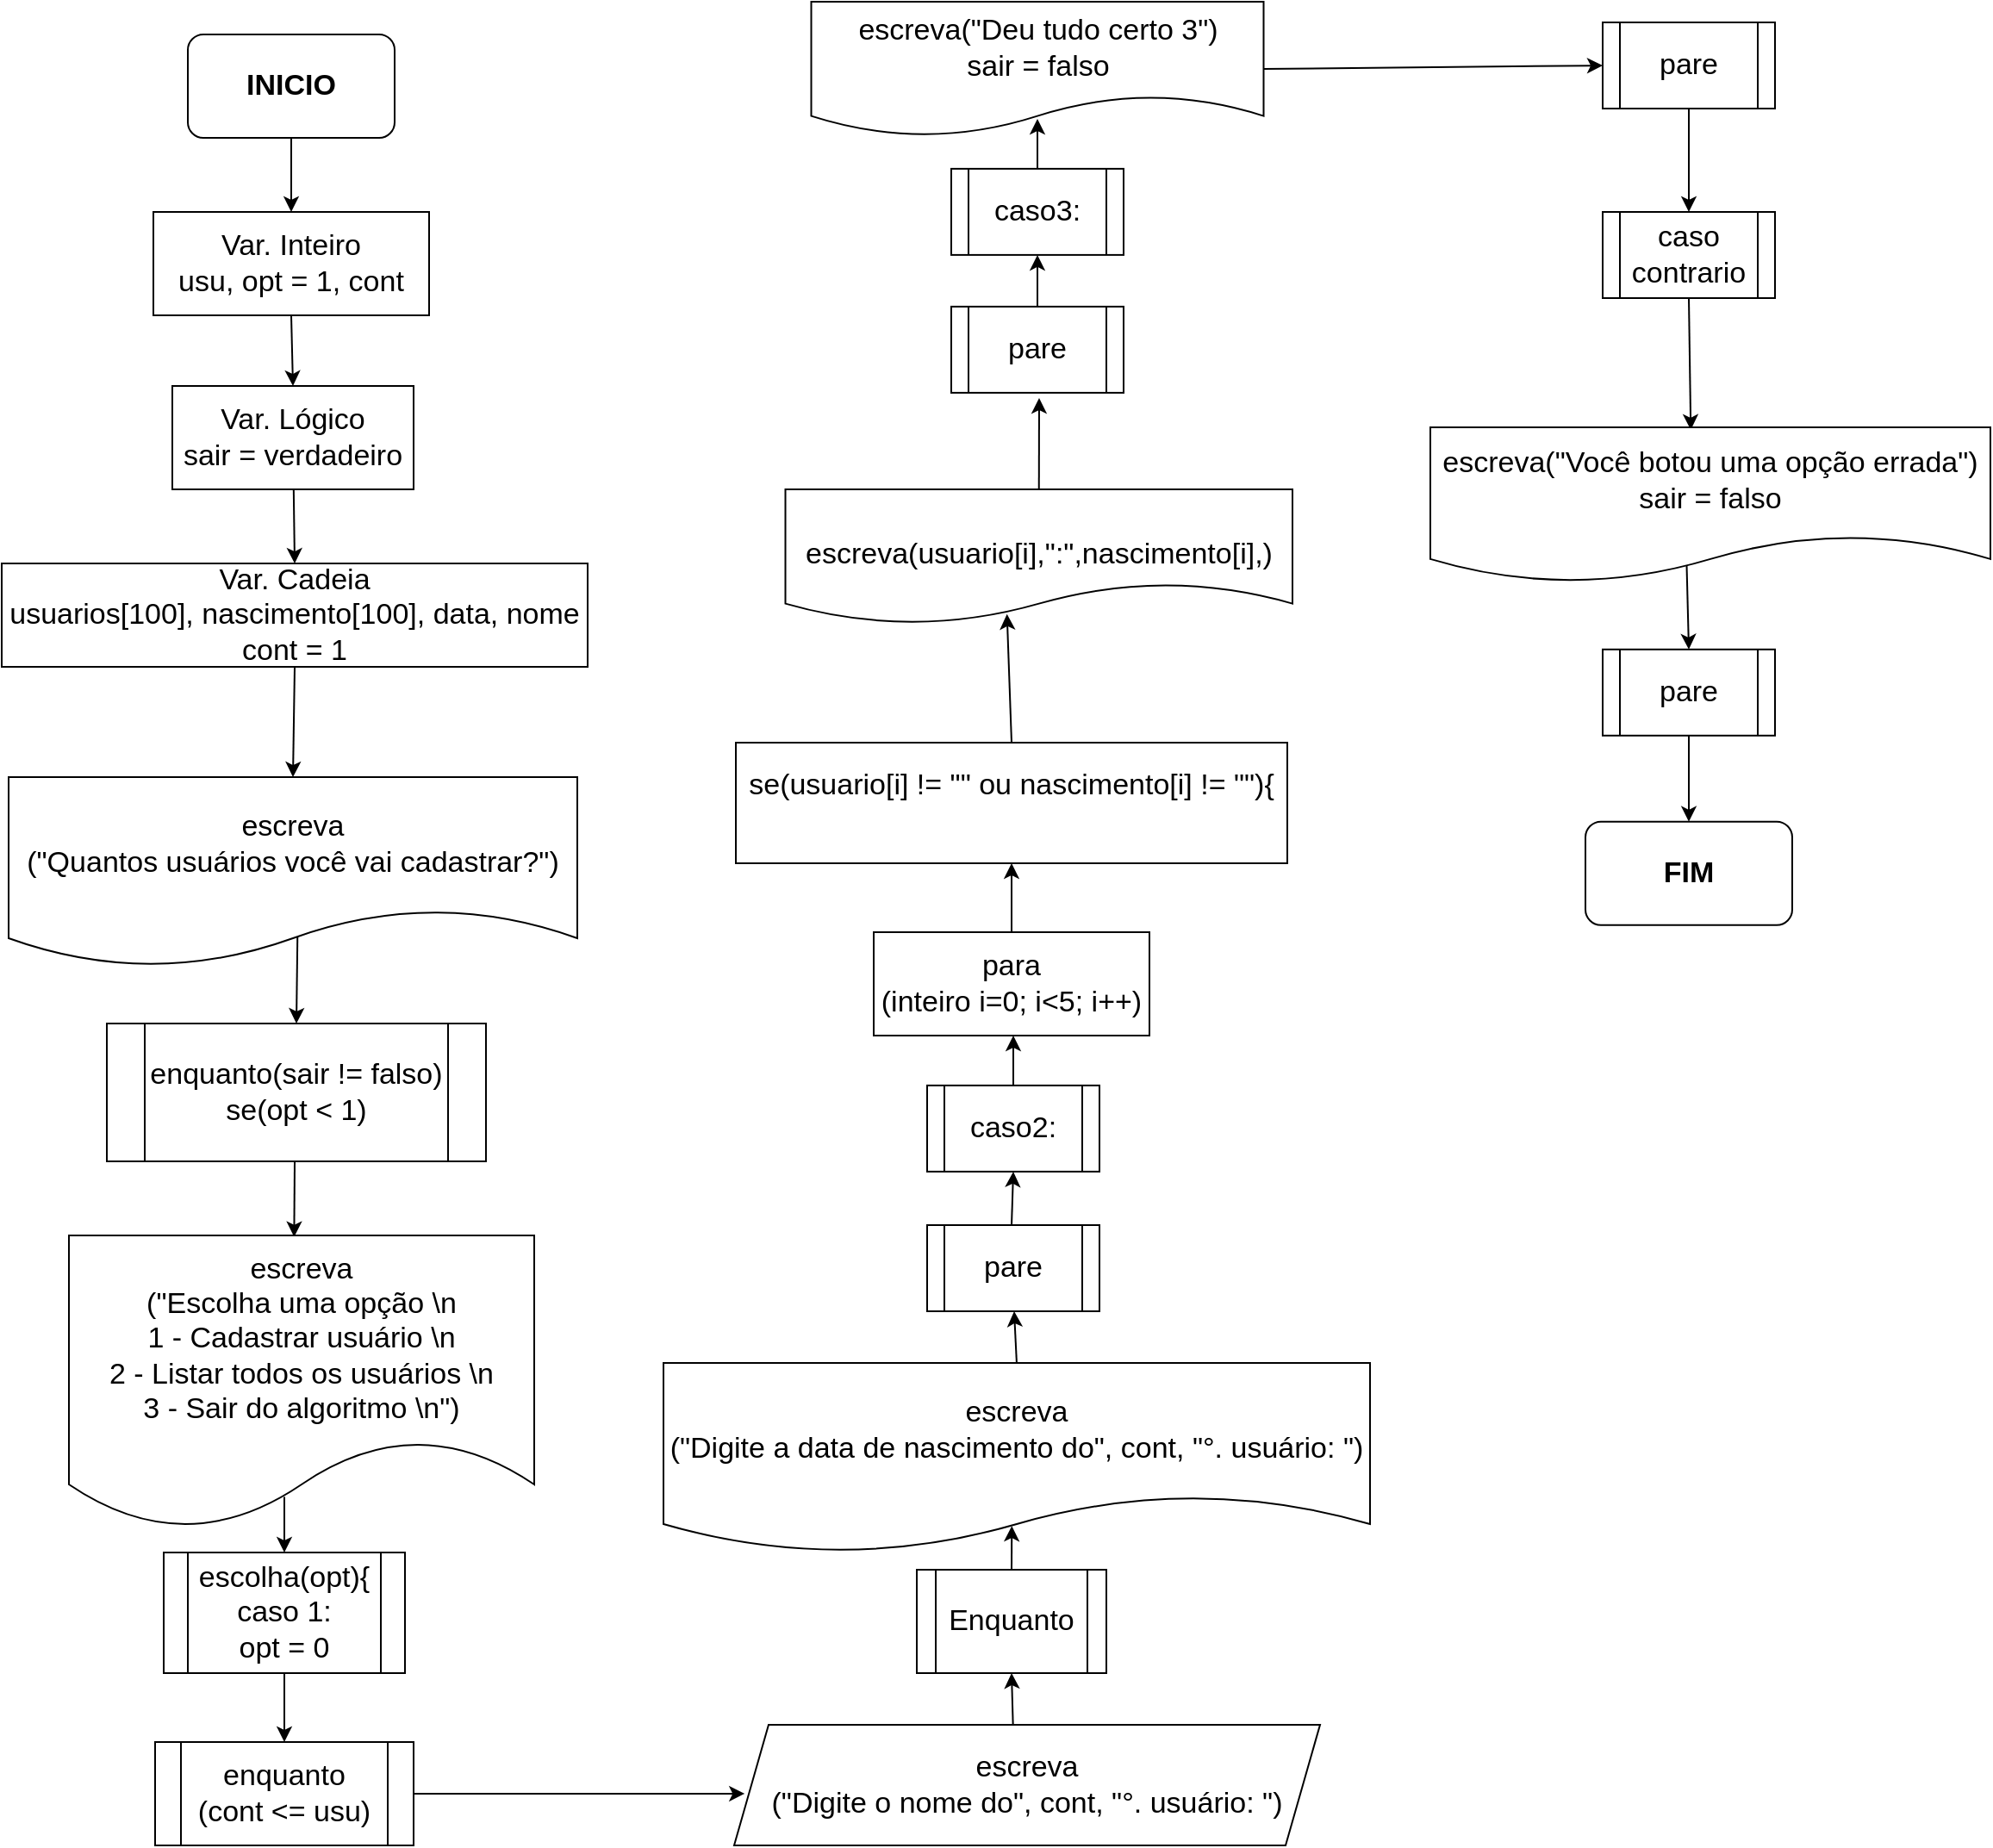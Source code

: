 <mxfile version="18.2.1" type="github"><diagram id="xAZqlchbeGkuY3kcdyr8" name="Page-1"><mxGraphModel dx="1781" dy="1057" grid="1" gridSize="10" guides="1" tooltips="1" connect="1" arrows="1" fold="1" page="1" pageScale="1" pageWidth="827" pageHeight="1169" math="0" shadow="0"><root><mxCell id="0"/><mxCell id="1" parent="0"/><mxCell id="wHqq88updxh3F7qchBSi-3" style="edgeStyle=none;rounded=0;orthogonalLoop=1;jettySize=auto;html=1;exitX=0.5;exitY=1;exitDx=0;exitDy=0;entryX=0.5;entryY=0;entryDx=0;entryDy=0;fontSize=17;" parent="1" source="wHqq88updxh3F7qchBSi-1" target="wHqq88updxh3F7qchBSi-2" edge="1"><mxGeometry relative="1" as="geometry"/></mxCell><mxCell id="wHqq88updxh3F7qchBSi-1" value="&lt;b&gt;&lt;font style=&quot;font-size: 17px;&quot;&gt;INICIO&lt;/font&gt;&lt;/b&gt;" style="rounded=1;whiteSpace=wrap;html=1;" parent="1" vertex="1"><mxGeometry x="329" y="19" width="120" height="60" as="geometry"/></mxCell><mxCell id="HR0L3KFzo6eZk_Sy38tz-16" style="edgeStyle=none;rounded=0;orthogonalLoop=1;jettySize=auto;html=1;exitX=0.5;exitY=1;exitDx=0;exitDy=0;entryX=0.5;entryY=0;entryDx=0;entryDy=0;" edge="1" parent="1" source="wHqq88updxh3F7qchBSi-2" target="wHqq88updxh3F7qchBSi-5"><mxGeometry relative="1" as="geometry"/></mxCell><mxCell id="wHqq88updxh3F7qchBSi-2" value="Var. Inteiro&lt;br&gt;usu, opt = 1, cont" style="rounded=0;whiteSpace=wrap;html=1;fontSize=17;" parent="1" vertex="1"><mxGeometry x="309" y="122" width="160" height="60" as="geometry"/></mxCell><mxCell id="wHqq88updxh3F7qchBSi-5" value="Var.&amp;nbsp;Lógico&lt;br&gt;sair = verdadeiro" style="rounded=0;whiteSpace=wrap;html=1;fontSize=17;" parent="1" vertex="1"><mxGeometry x="320" y="223" width="140" height="60" as="geometry"/></mxCell><mxCell id="wHqq88updxh3F7qchBSi-6" style="edgeStyle=none;rounded=0;orthogonalLoop=1;jettySize=auto;html=1;entryX=0.5;entryY=0;entryDx=0;entryDy=0;fontSize=17;" parent="1" source="wHqq88updxh3F7qchBSi-5" edge="1"><mxGeometry relative="1" as="geometry"><mxPoint x="394" y="283" as="sourcePoint"/><mxPoint x="391.0" y="326" as="targetPoint"/></mxGeometry></mxCell><mxCell id="wHqq88updxh3F7qchBSi-9" style="edgeStyle=none;rounded=0;orthogonalLoop=1;jettySize=auto;html=1;exitX=0.5;exitY=1;exitDx=0;exitDy=0;entryX=0.5;entryY=0;entryDx=0;entryDy=0;fontSize=17;" parent="1" source="wHqq88updxh3F7qchBSi-7" target="HR0L3KFzo6eZk_Sy38tz-2" edge="1"><mxGeometry relative="1" as="geometry"><mxPoint x="391" y="430" as="targetPoint"/></mxGeometry></mxCell><mxCell id="wHqq88updxh3F7qchBSi-7" value="Var.&amp;nbsp;Cadeia&lt;br&gt;usuarios[100], nascimento[100], data, nome&lt;br&gt;cont = 1" style="rounded=0;whiteSpace=wrap;html=1;fontSize=17;" parent="1" vertex="1"><mxGeometry x="221" y="326" width="340" height="60" as="geometry"/></mxCell><mxCell id="wHqq88updxh3F7qchBSi-11" style="edgeStyle=none;rounded=0;orthogonalLoop=1;jettySize=auto;html=1;exitX=0.508;exitY=0.832;exitDx=0;exitDy=0;entryX=0.5;entryY=0;entryDx=0;entryDy=0;fontSize=17;exitPerimeter=0;" parent="1" source="HR0L3KFzo6eZk_Sy38tz-2" target="wHqq88updxh3F7qchBSi-10" edge="1"><mxGeometry relative="1" as="geometry"><mxPoint x="391" y="630" as="sourcePoint"/></mxGeometry></mxCell><mxCell id="HR0L3KFzo6eZk_Sy38tz-4" style="edgeStyle=none;rounded=0;orthogonalLoop=1;jettySize=auto;html=1;exitX=0.5;exitY=1;exitDx=0;exitDy=0;entryX=0.484;entryY=0.005;entryDx=0;entryDy=0;entryPerimeter=0;" edge="1" parent="1" target="HR0L3KFzo6eZk_Sy38tz-3"><mxGeometry relative="1" as="geometry"><mxPoint x="391" y="673" as="sourcePoint"/><mxPoint x="391" y="720" as="targetPoint"/></mxGeometry></mxCell><mxCell id="wHqq88updxh3F7qchBSi-10" value="enquanto(sair != falso)&lt;br&gt;se(opt &amp;lt; 1)" style="shape=process;whiteSpace=wrap;html=1;backgroundOutline=1;fontSize=17;" parent="1" vertex="1"><mxGeometry x="282" y="593" width="220" height="80" as="geometry"/></mxCell><mxCell id="wHqq88updxh3F7qchBSi-14" style="edgeStyle=none;rounded=0;orthogonalLoop=1;jettySize=auto;html=1;entryX=0.5;entryY=0;entryDx=0;entryDy=0;fontSize=17;exitX=0.463;exitY=0.893;exitDx=0;exitDy=0;exitPerimeter=0;" parent="1" target="wHqq88updxh3F7qchBSi-16" edge="1" source="HR0L3KFzo6eZk_Sy38tz-3"><mxGeometry relative="1" as="geometry"><mxPoint x="385" y="870" as="sourcePoint"/></mxGeometry></mxCell><mxCell id="wHqq88updxh3F7qchBSi-16" value="escolha(opt){ caso 1:&lt;br&gt;opt = 0" style="shape=process;whiteSpace=wrap;html=1;backgroundOutline=1;fontSize=17;" parent="1" vertex="1"><mxGeometry x="315" y="900" width="140" height="70" as="geometry"/></mxCell><mxCell id="wHqq88updxh3F7qchBSi-17" style="edgeStyle=none;rounded=0;orthogonalLoop=1;jettySize=auto;html=1;entryX=0.5;entryY=0;entryDx=0;entryDy=0;fontSize=17;exitX=0.5;exitY=1;exitDx=0;exitDy=0;" parent="1" source="wHqq88updxh3F7qchBSi-16" target="wHqq88updxh3F7qchBSi-18" edge="1"><mxGeometry relative="1" as="geometry"><mxPoint x="410" y="980" as="sourcePoint"/></mxGeometry></mxCell><mxCell id="wHqq88updxh3F7qchBSi-24" style="edgeStyle=none;rounded=0;orthogonalLoop=1;jettySize=auto;html=1;exitX=1;exitY=0.5;exitDx=0;exitDy=0;fontSize=17;entryX=0.018;entryY=0.571;entryDx=0;entryDy=0;entryPerimeter=0;" parent="1" source="wHqq88updxh3F7qchBSi-18" target="wHqq88updxh3F7qchBSi-25" edge="1"><mxGeometry relative="1" as="geometry"><mxPoint x="569.738" y="1041.677" as="targetPoint"/></mxGeometry></mxCell><mxCell id="wHqq88updxh3F7qchBSi-18" value="enquanto&lt;br&gt;(cont &amp;lt;= usu)" style="shape=process;whiteSpace=wrap;html=1;backgroundOutline=1;fontSize=17;" parent="1" vertex="1"><mxGeometry x="310" y="1010" width="150" height="60" as="geometry"/></mxCell><mxCell id="wHqq88updxh3F7qchBSi-27" style="edgeStyle=none;rounded=0;orthogonalLoop=1;jettySize=auto;html=1;exitX=0.476;exitY=0.003;exitDx=0;exitDy=0;entryX=0.5;entryY=1;entryDx=0;entryDy=0;fontSize=17;exitPerimeter=0;" parent="1" source="wHqq88updxh3F7qchBSi-25" target="wHqq88updxh3F7qchBSi-26" edge="1"><mxGeometry relative="1" as="geometry"/></mxCell><mxCell id="wHqq88updxh3F7qchBSi-25" value="escreva&lt;br&gt;(&quot;Digite o nome do&quot;, cont, &quot;&lt;span style=&quot;background-color: initial;&quot;&gt;°.&amp;nbsp;&lt;/span&gt;&lt;span style=&quot;color: rgba(0, 0, 0, 0); font-family: monospace; font-size: 0px; text-align: start;&quot;&gt;3CmxGraphModel%3E%3Croot%3E%3CmxCell%20id%3D%220%22%2F%3E%3CmxCell%20id%3D%221%22%20parent%3D%220%22%2F%3E%3CmxCell%20id%3D%222%22%20value%3D%22Enquanto%22%20style%3D%22shape%3Dprocess%3BwhiteSpace%3Dwrap%3Bhtml%3D1%3BbackgroundOutline%3D1%3BfontSize%3D17%3B%22%20vertex%3D%221%22%20parent%3D%221%22%3E%3CmxGeometry%20x%3D%22333.5%22%20y%3D%221000%22%20width%3D%22171%22%20height%3D%2280%22%20as%3D%22geometry%22%2F%3E%3C%2FmxCell%3E%3C%2Froot%3E%3C%2FmxGraphMod&lt;/span&gt;usuário: &quot;)" style="shape=parallelogram;perimeter=parallelogramPerimeter;whiteSpace=wrap;html=1;fixedSize=1;fontSize=17;" parent="1" vertex="1"><mxGeometry x="646" y="1000" width="340" height="70" as="geometry"/></mxCell><mxCell id="wHqq88updxh3F7qchBSi-30" style="edgeStyle=none;rounded=0;orthogonalLoop=1;jettySize=auto;html=1;exitX=0.5;exitY=0;exitDx=0;exitDy=0;entryX=0.493;entryY=0.86;entryDx=0;entryDy=0;entryPerimeter=0;fontSize=17;" parent="1" source="wHqq88updxh3F7qchBSi-26" edge="1" target="HR0L3KFzo6eZk_Sy38tz-5"><mxGeometry relative="1" as="geometry"><mxPoint x="805.887" y="861.33" as="targetPoint"/></mxGeometry></mxCell><mxCell id="wHqq88updxh3F7qchBSi-26" value="Enquanto" style="shape=process;whiteSpace=wrap;html=1;backgroundOutline=1;fontSize=17;" parent="1" vertex="1"><mxGeometry x="752" y="910" width="110" height="60" as="geometry"/></mxCell><mxCell id="wHqq88updxh3F7qchBSi-28" style="edgeStyle=none;rounded=0;orthogonalLoop=1;jettySize=auto;html=1;exitX=0.534;exitY=0.015;exitDx=0;exitDy=0;entryX=0.5;entryY=1;entryDx=0;entryDy=0;fontSize=17;exitPerimeter=0;" parent="1" edge="1"><mxGeometry relative="1" as="geometry"><mxPoint x="808.5" y="760" as="targetPoint"/><mxPoint x="810.014" y="791.05" as="sourcePoint"/></mxGeometry></mxCell><mxCell id="wHqq88updxh3F7qchBSi-32" value="pare" style="shape=process;whiteSpace=wrap;html=1;backgroundOutline=1;fontSize=17;" parent="1" vertex="1"><mxGeometry x="758" y="710" width="100" height="50" as="geometry"/></mxCell><mxCell id="wHqq88updxh3F7qchBSi-33" style="edgeStyle=none;rounded=0;orthogonalLoop=1;jettySize=auto;html=1;exitX=0.534;exitY=0.015;exitDx=0;exitDy=0;entryX=0.5;entryY=1;entryDx=0;entryDy=0;fontSize=17;exitPerimeter=0;" parent="1" edge="1" target="wHqq88updxh3F7qchBSi-34"><mxGeometry relative="1" as="geometry"><mxPoint x="805.5" y="678.95" as="targetPoint"/><mxPoint x="807.014" y="710" as="sourcePoint"/></mxGeometry></mxCell><mxCell id="wHqq88updxh3F7qchBSi-39" style="edgeStyle=none;rounded=0;orthogonalLoop=1;jettySize=auto;html=1;exitX=0.5;exitY=0;exitDx=0;exitDy=0;fontSize=17;" parent="1" source="wHqq88updxh3F7qchBSi-34" edge="1"><mxGeometry relative="1" as="geometry"><mxPoint x="808" y="600" as="targetPoint"/></mxGeometry></mxCell><mxCell id="wHqq88updxh3F7qchBSi-34" value="caso2:" style="shape=process;whiteSpace=wrap;html=1;backgroundOutline=1;fontSize=17;" parent="1" vertex="1"><mxGeometry x="758" y="628.95" width="100" height="50" as="geometry"/></mxCell><mxCell id="wHqq88updxh3F7qchBSi-43" style="edgeStyle=none;rounded=0;orthogonalLoop=1;jettySize=auto;html=1;exitX=0.5;exitY=0;exitDx=0;exitDy=0;entryX=0.5;entryY=1;entryDx=0;entryDy=0;fontSize=17;" parent="1" source="wHqq88updxh3F7qchBSi-35" target="wHqq88updxh3F7qchBSi-40" edge="1"><mxGeometry relative="1" as="geometry"/></mxCell><mxCell id="wHqq88updxh3F7qchBSi-35" value="para&lt;br&gt;(inteiro i=0; i&amp;lt;5; i++)" style="rounded=0;whiteSpace=wrap;html=1;fontSize=17;" parent="1" vertex="1"><mxGeometry x="727" y="540" width="160" height="60" as="geometry"/></mxCell><mxCell id="HR0L3KFzo6eZk_Sy38tz-10" style="edgeStyle=none;rounded=0;orthogonalLoop=1;jettySize=auto;html=1;exitX=0.5;exitY=0;exitDx=0;exitDy=0;entryX=0.437;entryY=0.928;entryDx=0;entryDy=0;entryPerimeter=0;" edge="1" parent="1" source="wHqq88updxh3F7qchBSi-40" target="HR0L3KFzo6eZk_Sy38tz-9"><mxGeometry relative="1" as="geometry"/></mxCell><mxCell id="wHqq88updxh3F7qchBSi-40" value="&lt;div&gt;se(usuario[i] != &quot;&quot; ou nascimento[i] != &quot;&quot;){&lt;/div&gt;&lt;div&gt;&lt;br&gt;&lt;/div&gt;" style="rounded=0;whiteSpace=wrap;html=1;fontSize=17;" parent="1" vertex="1"><mxGeometry x="647" y="430" width="320" height="70" as="geometry"/></mxCell><mxCell id="HR0L3KFzo6eZk_Sy38tz-12" style="edgeStyle=none;rounded=0;orthogonalLoop=1;jettySize=auto;html=1;exitX=0.5;exitY=0;exitDx=0;exitDy=0;entryX=0.5;entryY=1;entryDx=0;entryDy=0;" edge="1" parent="1" source="wHqq88updxh3F7qchBSi-45" target="wHqq88updxh3F7qchBSi-48"><mxGeometry relative="1" as="geometry"/></mxCell><mxCell id="wHqq88updxh3F7qchBSi-45" value="pare" style="shape=process;whiteSpace=wrap;html=1;backgroundOutline=1;fontSize=17;" parent="1" vertex="1"><mxGeometry x="772" y="176.95" width="100" height="50" as="geometry"/></mxCell><mxCell id="wHqq88updxh3F7qchBSi-47" style="edgeStyle=none;rounded=0;orthogonalLoop=1;jettySize=auto;html=1;exitX=0.5;exitY=0;exitDx=0;exitDy=0;fontSize=17;" parent="1" source="wHqq88updxh3F7qchBSi-48" edge="1"><mxGeometry relative="1" as="geometry"><mxPoint x="822" y="68.0" as="targetPoint"/></mxGeometry></mxCell><mxCell id="wHqq88updxh3F7qchBSi-48" value="caso3:" style="shape=process;whiteSpace=wrap;html=1;backgroundOutline=1;fontSize=17;" parent="1" vertex="1"><mxGeometry x="772" y="96.95" width="100" height="50" as="geometry"/></mxCell><mxCell id="HR0L3KFzo6eZk_Sy38tz-14" style="edgeStyle=none;rounded=0;orthogonalLoop=1;jettySize=auto;html=1;exitX=0.5;exitY=1;exitDx=0;exitDy=0;" edge="1" parent="1" source="wHqq88updxh3F7qchBSi-51" target="wHqq88updxh3F7qchBSi-54"><mxGeometry relative="1" as="geometry"/></mxCell><mxCell id="wHqq88updxh3F7qchBSi-51" value="pare" style="shape=process;whiteSpace=wrap;html=1;backgroundOutline=1;fontSize=17;" parent="1" vertex="1"><mxGeometry x="1150" y="12.0" width="100" height="50" as="geometry"/></mxCell><mxCell id="HR0L3KFzo6eZk_Sy38tz-15" style="edgeStyle=none;rounded=0;orthogonalLoop=1;jettySize=auto;html=1;exitX=0.5;exitY=1;exitDx=0;exitDy=0;entryX=0.465;entryY=0.017;entryDx=0;entryDy=0;entryPerimeter=0;" edge="1" parent="1" source="wHqq88updxh3F7qchBSi-54" target="HR0L3KFzo6eZk_Sy38tz-6"><mxGeometry relative="1" as="geometry"/></mxCell><mxCell id="wHqq88updxh3F7qchBSi-54" value="caso&lt;br&gt;contrario" style="shape=process;whiteSpace=wrap;html=1;backgroundOutline=1;fontSize=17;" parent="1" vertex="1"><mxGeometry x="1150" y="122.0" width="100" height="50" as="geometry"/></mxCell><mxCell id="wHqq88updxh3F7qchBSi-59" style="edgeStyle=none;rounded=0;orthogonalLoop=1;jettySize=auto;html=1;exitX=0.5;exitY=1;exitDx=0;exitDy=0;entryX=0.5;entryY=0;entryDx=0;entryDy=0;fontSize=17;" parent="1" target="wHqq88updxh3F7qchBSi-58" edge="1"><mxGeometry relative="1" as="geometry"><mxPoint x="1198.75" y="326.95" as="sourcePoint"/></mxGeometry></mxCell><mxCell id="wHqq88updxh3F7qchBSi-61" style="edgeStyle=none;rounded=0;orthogonalLoop=1;jettySize=auto;html=1;exitX=0.5;exitY=1;exitDx=0;exitDy=0;entryX=0.5;entryY=0;entryDx=0;entryDy=0;fontSize=17;" parent="1" source="wHqq88updxh3F7qchBSi-58" target="wHqq88updxh3F7qchBSi-60" edge="1"><mxGeometry relative="1" as="geometry"/></mxCell><mxCell id="wHqq88updxh3F7qchBSi-58" value="pare" style="shape=process;whiteSpace=wrap;html=1;backgroundOutline=1;fontSize=17;" parent="1" vertex="1"><mxGeometry x="1150" y="375.9" width="100" height="50" as="geometry"/></mxCell><mxCell id="wHqq88updxh3F7qchBSi-60" value="&lt;span style=&quot;font-size: 17px;&quot;&gt;&lt;b&gt;FIM&lt;/b&gt;&lt;/span&gt;" style="rounded=1;whiteSpace=wrap;html=1;" parent="1" vertex="1"><mxGeometry x="1140" y="475.9" width="120" height="60" as="geometry"/></mxCell><mxCell id="HR0L3KFzo6eZk_Sy38tz-2" value="&lt;span style=&quot;font-size: 17px;&quot;&gt;escreva&lt;/span&gt;&lt;br style=&quot;font-size: 17px;&quot;&gt;&lt;span style=&quot;font-size: 17px;&quot;&gt;(&quot;Quantos usuários você vai cadastrar?&quot;)&lt;/span&gt;" style="shape=document;whiteSpace=wrap;html=1;boundedLbl=1;" vertex="1" parent="1"><mxGeometry x="225" y="450" width="330" height="110" as="geometry"/></mxCell><mxCell id="HR0L3KFzo6eZk_Sy38tz-3" value="&lt;span style=&quot;font-size: 17px;&quot;&gt;escreva&lt;/span&gt;&lt;br style=&quot;font-size: 17px;&quot;&gt;&lt;span style=&quot;font-size: 17px;&quot;&gt;(&quot;Escolha uma opção \n&lt;/span&gt;&lt;br style=&quot;font-size: 17px;&quot;&gt;&lt;span style=&quot;font-size: 17px;&quot;&gt;1 - Cadastrar usuário \n&lt;/span&gt;&lt;br style=&quot;font-size: 17px;&quot;&gt;&lt;span style=&quot;font-size: 17px;&quot;&gt;2 - Listar todos os usuários \n&lt;/span&gt;&lt;br style=&quot;font-size: 17px;&quot;&gt;&lt;span style=&quot;font-size: 17px;&quot;&gt;3 - Sair do algoritmo \n&quot;)&lt;/span&gt;" style="shape=document;whiteSpace=wrap;html=1;boundedLbl=1;" vertex="1" parent="1"><mxGeometry x="260" y="716" width="270" height="170" as="geometry"/></mxCell><mxCell id="HR0L3KFzo6eZk_Sy38tz-5" value="&lt;span style=&quot;font-size: 17px;&quot;&gt;escreva&lt;/span&gt;&lt;br style=&quot;font-size: 17px;&quot;&gt;&lt;span style=&quot;font-size: 17px;&quot;&gt;(&quot;Digite a data de nascimento do&quot;, cont, &quot;&lt;/span&gt;&lt;span style=&quot;font-size: 17px; background-color: initial;&quot;&gt;°.&amp;nbsp;&lt;/span&gt;&lt;span style=&quot;color: rgba(0, 0, 0, 0); font-family: monospace; font-size: 0px; text-align: start;&quot;&gt;3CmxGraphModel%3E%3Croot%3E%3CmxCell%20id%3D%220%22%2F%3E%3CmxCell%20id%3D%221%22%20parent%3D%220%22%2F%3E%3CmxCell%20id%3D%222%22%20value%3D%22Enquanto%22%20style%3D%22shape%3Dprocess%3BwhiteSpace%3Dwrap%3Bhtml%3D1%3BbackgroundOutline%3D1%3BfontSize%3D17%3B%22%20vertex%3D%221%22%20parent%3D%221%22%3E%3CmxGeometry%20x%3D%22333.5%22%20y%3D%221000%22%20width%3D%22171%22%20height%3D%2280%22%20as%3D%22geometry%22%2F%3E%3C%2FmxCell%3E%3C%2Froot%3E%3C%2FmxGraphMod&lt;/span&gt;&lt;span style=&quot;font-size: 17px;&quot;&gt;usuário: &quot;)&lt;/span&gt;" style="shape=document;whiteSpace=wrap;html=1;boundedLbl=1;" vertex="1" parent="1"><mxGeometry x="605" y="790" width="410" height="110" as="geometry"/></mxCell><mxCell id="HR0L3KFzo6eZk_Sy38tz-6" value="&lt;span style=&quot;font-size: 17px;&quot;&gt;escreva(&quot;Você botou uma opção errada&quot;)&lt;/span&gt;&lt;br style=&quot;font-size: 17px;&quot;&gt;&lt;span style=&quot;font-size: 17px;&quot;&gt;sair = falso&lt;/span&gt;" style="shape=document;whiteSpace=wrap;html=1;boundedLbl=1;" vertex="1" parent="1"><mxGeometry x="1050" y="246.95" width="325" height="90" as="geometry"/></mxCell><mxCell id="HR0L3KFzo6eZk_Sy38tz-13" style="edgeStyle=none;rounded=0;orthogonalLoop=1;jettySize=auto;html=1;exitX=1;exitY=0.5;exitDx=0;exitDy=0;entryX=0;entryY=0.5;entryDx=0;entryDy=0;" edge="1" parent="1" source="HR0L3KFzo6eZk_Sy38tz-8" target="wHqq88updxh3F7qchBSi-51"><mxGeometry relative="1" as="geometry"/></mxCell><mxCell id="HR0L3KFzo6eZk_Sy38tz-8" value="&lt;span style=&quot;font-size: 17px;&quot;&gt;escreva(&quot;Deu tudo certo 3&quot;)&lt;/span&gt;&lt;br style=&quot;font-size: 17px;&quot;&gt;&lt;span style=&quot;font-size: 17px;&quot;&gt;sair = falso&lt;/span&gt;" style="shape=document;whiteSpace=wrap;html=1;boundedLbl=1;" vertex="1" parent="1"><mxGeometry x="690.75" width="262.5" height="78" as="geometry"/></mxCell><mxCell id="HR0L3KFzo6eZk_Sy38tz-11" style="edgeStyle=none;rounded=0;orthogonalLoop=1;jettySize=auto;html=1;exitX=0.5;exitY=0;exitDx=0;exitDy=0;" edge="1" parent="1" source="HR0L3KFzo6eZk_Sy38tz-9"><mxGeometry relative="1" as="geometry"><mxPoint x="823" y="230" as="targetPoint"/></mxGeometry></mxCell><mxCell id="HR0L3KFzo6eZk_Sy38tz-9" value="&lt;div style=&quot;font-size: 17px;&quot;&gt;&lt;br&gt;&lt;/div&gt;&lt;div style=&quot;font-size: 17px;&quot;&gt;escreva(usuario[i],&quot;:&quot;,nascimento[i],)&lt;/div&gt;" style="shape=document;whiteSpace=wrap;html=1;boundedLbl=1;" vertex="1" parent="1"><mxGeometry x="675.75" y="283" width="294.25" height="78" as="geometry"/></mxCell></root></mxGraphModel></diagram></mxfile>